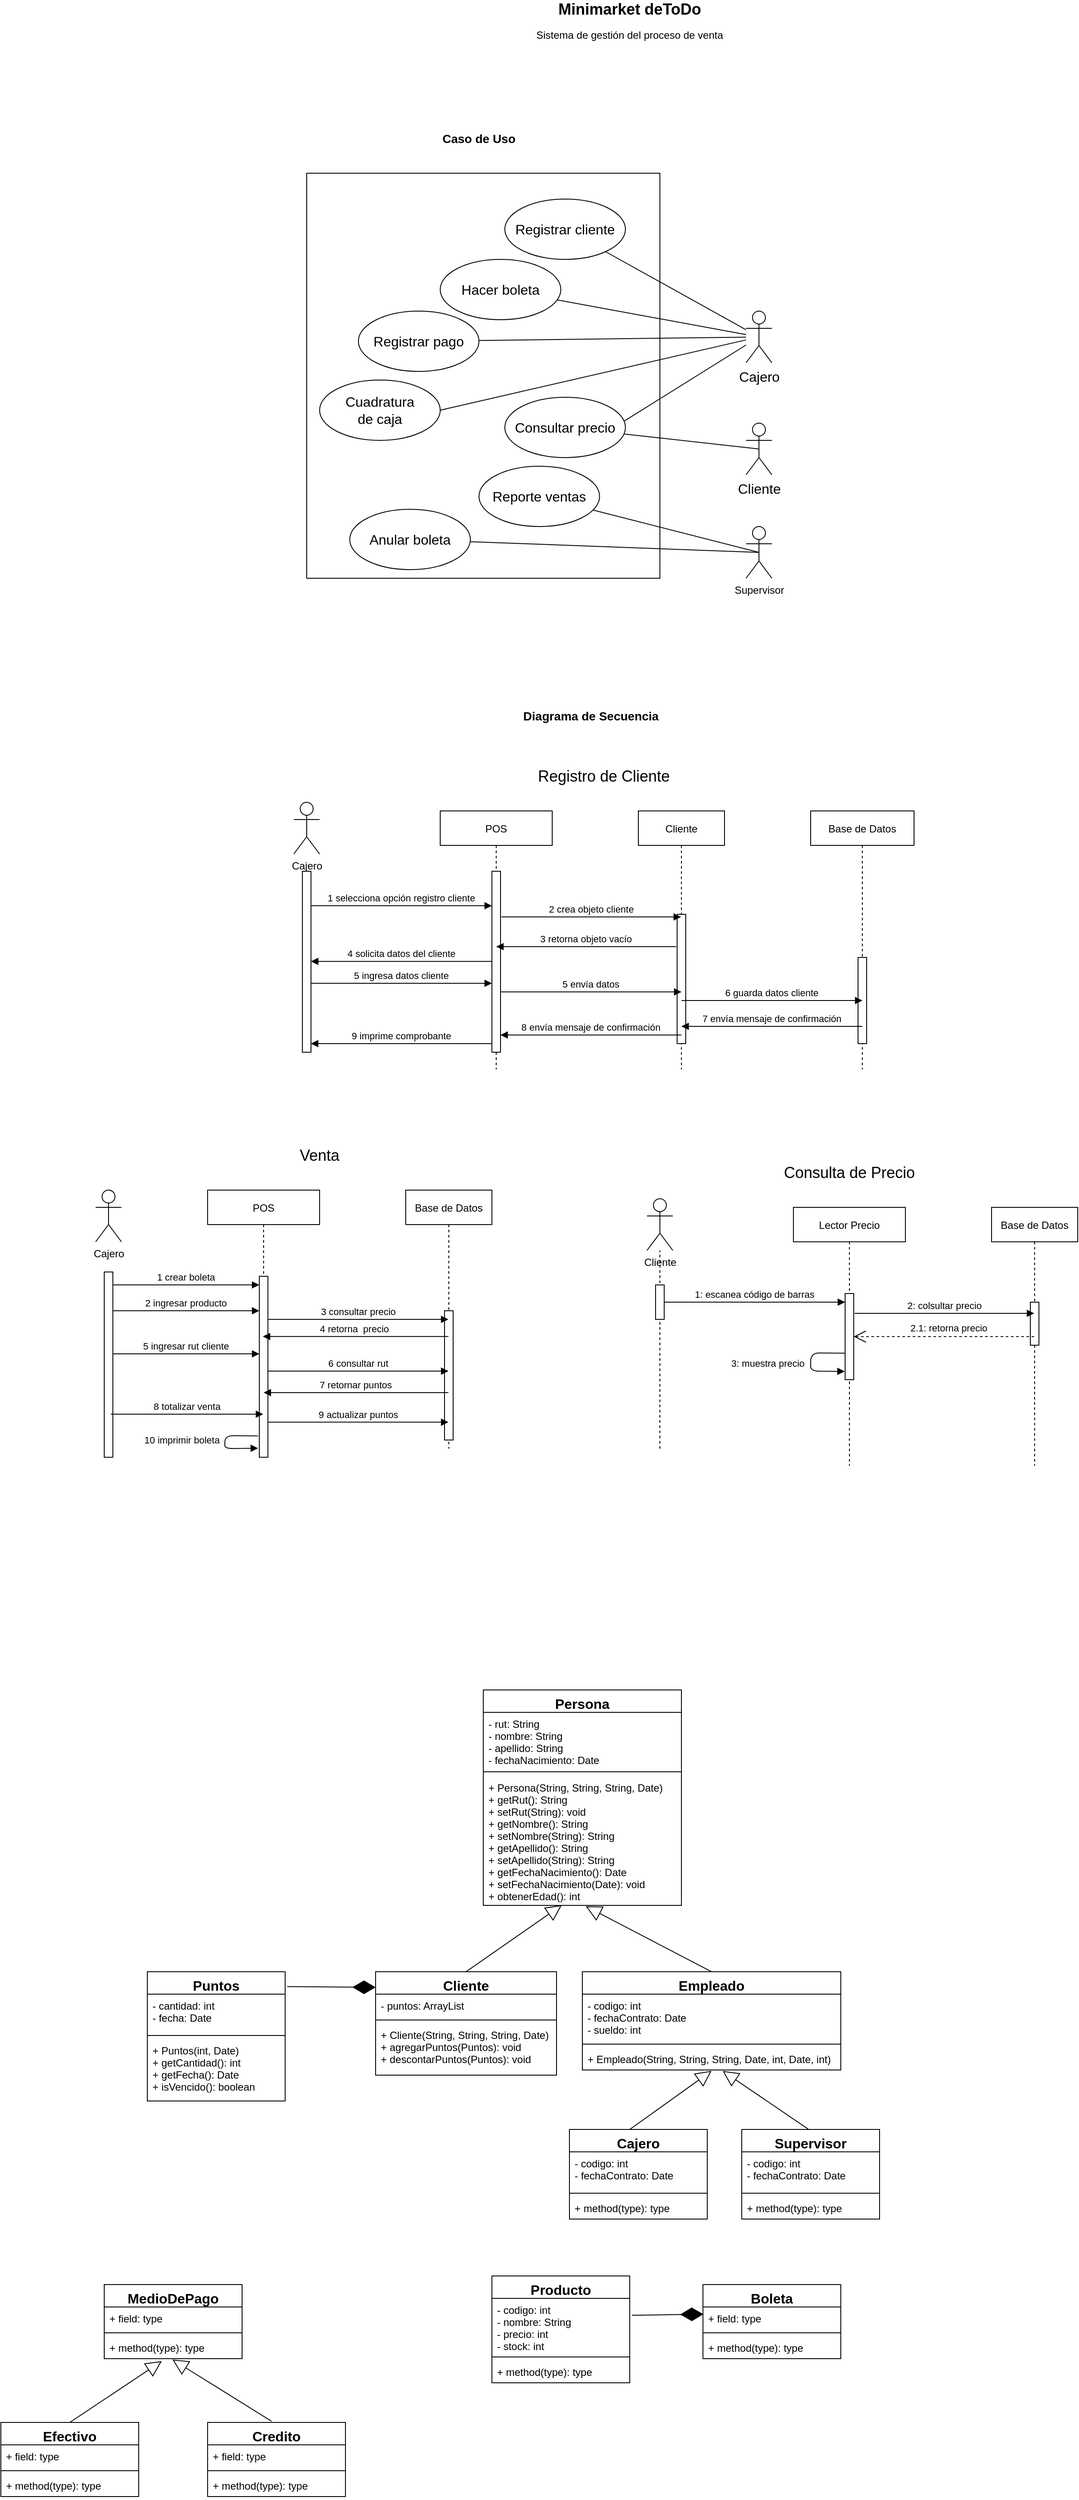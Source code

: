 <mxfile version="13.6.9" type="github">
  <diagram id="kgpKYQtTHZ0yAKxKKP6v" name="Page-1">
    <mxGraphModel dx="2336" dy="1857" grid="1" gridSize="10" guides="1" tooltips="1" connect="1" arrows="1" fold="1" page="1" pageScale="1" pageWidth="850" pageHeight="1100" math="0" shadow="0">
      <root>
        <mxCell id="0" />
        <mxCell id="1" parent="0" />
        <mxCell id="EmIaxIDHiQeKBj_-pucx-16" value="" style="rounded=0;whiteSpace=wrap;html=1;" parent="1" vertex="1">
          <mxGeometry x="-55" y="-480" width="410" height="470" as="geometry" />
        </mxCell>
        <mxCell id="3nuBFxr9cyL0pnOWT2aG-1" value="POS" style="shape=umlLifeline;perimeter=lifelinePerimeter;container=1;collapsible=0;recursiveResize=0;rounded=0;shadow=0;strokeWidth=1;" parent="1" vertex="1">
          <mxGeometry x="100" y="260" width="130" height="300" as="geometry" />
        </mxCell>
        <mxCell id="3nuBFxr9cyL0pnOWT2aG-2" value="" style="points=[];perimeter=orthogonalPerimeter;rounded=0;shadow=0;strokeWidth=1;" parent="3nuBFxr9cyL0pnOWT2aG-1" vertex="1">
          <mxGeometry x="60" y="70" width="10" height="210" as="geometry" />
        </mxCell>
        <mxCell id="3nuBFxr9cyL0pnOWT2aG-5" value="Cliente" style="shape=umlLifeline;perimeter=lifelinePerimeter;container=1;collapsible=0;recursiveResize=0;rounded=0;shadow=0;strokeWidth=1;" parent="1" vertex="1">
          <mxGeometry x="330" y="260" width="100" height="300" as="geometry" />
        </mxCell>
        <mxCell id="3nuBFxr9cyL0pnOWT2aG-6" value="" style="points=[];perimeter=orthogonalPerimeter;rounded=0;shadow=0;strokeWidth=1;" parent="3nuBFxr9cyL0pnOWT2aG-5" vertex="1">
          <mxGeometry x="45" y="120" width="10" height="150" as="geometry" />
        </mxCell>
        <mxCell id="3nuBFxr9cyL0pnOWT2aG-8" value="2 crea objeto cliente" style="verticalAlign=bottom;endArrow=block;shadow=0;strokeWidth=1;" parent="1" target="3nuBFxr9cyL0pnOWT2aG-5" edge="1">
          <mxGeometry relative="1" as="geometry">
            <mxPoint x="171" y="383" as="sourcePoint" />
          </mxGeometry>
        </mxCell>
        <mxCell id="bVhWr8Tj8aRsI57dUlMa-1" value="Cajero" style="shape=umlActor;verticalLabelPosition=bottom;verticalAlign=top;html=1;" parent="1" vertex="1">
          <mxGeometry x="-70" y="250" width="30" height="60" as="geometry" />
        </mxCell>
        <mxCell id="bVhWr8Tj8aRsI57dUlMa-2" value="Base de Datos" style="shape=umlLifeline;perimeter=lifelinePerimeter;container=1;collapsible=0;recursiveResize=0;rounded=0;shadow=0;strokeWidth=1;" parent="1" vertex="1">
          <mxGeometry x="530" y="260" width="120" height="300" as="geometry" />
        </mxCell>
        <mxCell id="bVhWr8Tj8aRsI57dUlMa-3" value="" style="points=[];perimeter=orthogonalPerimeter;rounded=0;shadow=0;strokeWidth=1;" parent="bVhWr8Tj8aRsI57dUlMa-2" vertex="1">
          <mxGeometry x="55" y="170" width="10" height="100" as="geometry" />
        </mxCell>
        <mxCell id="bVhWr8Tj8aRsI57dUlMa-7" value="" style="html=1;points=[];perimeter=orthogonalPerimeter;" parent="1" vertex="1">
          <mxGeometry x="-60" y="330" width="10" height="210" as="geometry" />
        </mxCell>
        <mxCell id="3nuBFxr9cyL0pnOWT2aG-3" value="1 selecciona opción registro cliente" style="verticalAlign=bottom;startArrow=none;endArrow=block;startSize=8;shadow=0;strokeWidth=1;startFill=0;" parent="1" source="bVhWr8Tj8aRsI57dUlMa-7" target="3nuBFxr9cyL0pnOWT2aG-2" edge="1">
          <mxGeometry relative="1" as="geometry">
            <mxPoint x="10" y="340" as="sourcePoint" />
            <Array as="points">
              <mxPoint x="80" y="370" />
            </Array>
          </mxGeometry>
        </mxCell>
        <mxCell id="bVhWr8Tj8aRsI57dUlMa-9" value="Minimarket deToDo" style="text;html=1;strokeColor=none;fillColor=none;align=center;verticalAlign=middle;whiteSpace=wrap;rounded=0;fontStyle=1;fontSize=18;" parent="1" vertex="1">
          <mxGeometry x="225" y="-680" width="190" height="20" as="geometry" />
        </mxCell>
        <mxCell id="bVhWr8Tj8aRsI57dUlMa-10" value="Sistema de gestión del proceso de venta" style="text;html=1;strokeColor=none;fillColor=none;align=center;verticalAlign=middle;whiteSpace=wrap;rounded=0;" parent="1" vertex="1">
          <mxGeometry x="200" y="-650" width="240" height="20" as="geometry" />
        </mxCell>
        <mxCell id="bVhWr8Tj8aRsI57dUlMa-11" value="Cajero" style="shape=umlActor;verticalLabelPosition=bottom;verticalAlign=top;html=1;fontSize=16;" parent="1" vertex="1">
          <mxGeometry x="455" y="-320" width="30" height="60" as="geometry" />
        </mxCell>
        <mxCell id="bVhWr8Tj8aRsI57dUlMa-12" value="Cliente" style="shape=umlActor;verticalLabelPosition=bottom;verticalAlign=top;html=1;fontSize=16;" parent="1" vertex="1">
          <mxGeometry x="455" y="-190" width="30" height="60" as="geometry" />
        </mxCell>
        <mxCell id="bVhWr8Tj8aRsI57dUlMa-13" value="Hacer boleta" style="ellipse;whiteSpace=wrap;html=1;fontSize=16;" parent="1" vertex="1">
          <mxGeometry x="100" y="-380" width="140" height="70" as="geometry" />
        </mxCell>
        <mxCell id="bVhWr8Tj8aRsI57dUlMa-17" value="Consultar precio" style="ellipse;whiteSpace=wrap;html=1;fontSize=16;" parent="1" vertex="1">
          <mxGeometry x="175" y="-220" width="140" height="70" as="geometry" />
        </mxCell>
        <mxCell id="bVhWr8Tj8aRsI57dUlMa-18" value="" style="endArrow=none;html=1;fontSize=16;" parent="1" source="bVhWr8Tj8aRsI57dUlMa-13" target="bVhWr8Tj8aRsI57dUlMa-11" edge="1">
          <mxGeometry width="50" height="50" relative="1" as="geometry">
            <mxPoint x="260" y="-275" as="sourcePoint" />
            <mxPoint x="310" y="-325" as="targetPoint" />
          </mxGeometry>
        </mxCell>
        <mxCell id="bVhWr8Tj8aRsI57dUlMa-19" value="Anular boleta" style="ellipse;whiteSpace=wrap;html=1;fontSize=16;" parent="1" vertex="1">
          <mxGeometry x="-5" y="-90" width="140" height="70" as="geometry" />
        </mxCell>
        <mxCell id="bVhWr8Tj8aRsI57dUlMa-20" value="" style="endArrow=none;html=1;fontSize=16;exitX=0.989;exitY=0.396;exitDx=0;exitDy=0;exitPerimeter=0;" parent="1" source="bVhWr8Tj8aRsI57dUlMa-17" target="bVhWr8Tj8aRsI57dUlMa-11" edge="1">
          <mxGeometry width="50" height="50" relative="1" as="geometry">
            <mxPoint x="165" y="-160" as="sourcePoint" />
            <mxPoint x="215" y="-210" as="targetPoint" />
          </mxGeometry>
        </mxCell>
        <mxCell id="bVhWr8Tj8aRsI57dUlMa-21" value="" style="endArrow=none;html=1;fontSize=16;entryX=0.5;entryY=0.5;entryDx=0;entryDy=0;entryPerimeter=0;" parent="1" source="bVhWr8Tj8aRsI57dUlMa-19" target="EmIaxIDHiQeKBj_-pucx-1" edge="1">
          <mxGeometry width="50" height="50" relative="1" as="geometry">
            <mxPoint x="165" y="-160" as="sourcePoint" />
            <mxPoint x="215" y="-210" as="targetPoint" />
          </mxGeometry>
        </mxCell>
        <mxCell id="bVhWr8Tj8aRsI57dUlMa-23" value="Cuadratura&lt;br&gt;de caja" style="ellipse;whiteSpace=wrap;html=1;fontSize=16;" parent="1" vertex="1">
          <mxGeometry x="-40" y="-240" width="140" height="70" as="geometry" />
        </mxCell>
        <mxCell id="bVhWr8Tj8aRsI57dUlMa-24" value="" style="endArrow=none;html=1;fontSize=16;exitX=1;exitY=0.5;exitDx=0;exitDy=0;" parent="1" source="bVhWr8Tj8aRsI57dUlMa-23" target="bVhWr8Tj8aRsI57dUlMa-11" edge="1">
          <mxGeometry width="50" height="50" relative="1" as="geometry">
            <mxPoint x="315" y="-130" as="sourcePoint" />
            <mxPoint x="365" y="-180" as="targetPoint" />
          </mxGeometry>
        </mxCell>
        <mxCell id="bVhWr8Tj8aRsI57dUlMa-34" value="" style="endArrow=block;endSize=16;endFill=0;html=1;fontSize=16;exitX=0.5;exitY=0;exitDx=0;exitDy=0;entryX=0.396;entryY=0.998;entryDx=0;entryDy=0;entryPerimeter=0;" parent="1" source="bVhWr8Tj8aRsI57dUlMa-29" target="EmIaxIDHiQeKBj_-pucx-44" edge="1">
          <mxGeometry width="160" relative="1" as="geometry">
            <mxPoint x="110" y="1600" as="sourcePoint" />
            <mxPoint x="130" y="1500" as="targetPoint" />
          </mxGeometry>
        </mxCell>
        <mxCell id="bVhWr8Tj8aRsI57dUlMa-39" value="" style="endArrow=block;endSize=16;endFill=0;html=1;fontSize=16;exitX=0.5;exitY=0;exitDx=0;exitDy=0;" parent="1" source="EmIaxIDHiQeKBj_-pucx-51" edge="1">
          <mxGeometry width="160" relative="1" as="geometry">
            <mxPoint x="490" y="1560" as="sourcePoint" />
            <mxPoint x="269" y="1531" as="targetPoint" />
          </mxGeometry>
        </mxCell>
        <mxCell id="bVhWr8Tj8aRsI57dUlMa-61" value="3 retorna objeto vacío" style="verticalAlign=bottom;endArrow=block;shadow=0;strokeWidth=1;exitX=-0.117;exitY=0.25;exitDx=0;exitDy=0;exitPerimeter=0;" parent="1" source="3nuBFxr9cyL0pnOWT2aG-6" target="3nuBFxr9cyL0pnOWT2aG-1" edge="1">
          <mxGeometry relative="1" as="geometry">
            <mxPoint x="370" y="438" as="sourcePoint" />
            <mxPoint x="171" y="407" as="targetPoint" />
          </mxGeometry>
        </mxCell>
        <mxCell id="bVhWr8Tj8aRsI57dUlMa-64" value="5 envía datos" style="verticalAlign=bottom;endArrow=block;shadow=0;strokeWidth=1;exitX=0;exitY=0.438;exitDx=0;exitDy=0;exitPerimeter=0;" parent="1" edge="1">
          <mxGeometry relative="1" as="geometry">
            <mxPoint x="169.929" y="470" as="sourcePoint" />
            <mxPoint x="380" y="470" as="targetPoint" />
            <Array as="points">
              <mxPoint x="284.93" y="470" />
            </Array>
          </mxGeometry>
        </mxCell>
        <mxCell id="bVhWr8Tj8aRsI57dUlMa-66" value="Registrar cliente" style="ellipse;whiteSpace=wrap;html=1;fontSize=16;" parent="1" vertex="1">
          <mxGeometry x="175" y="-450" width="140" height="70" as="geometry" />
        </mxCell>
        <mxCell id="bVhWr8Tj8aRsI57dUlMa-67" value="Registrar pago" style="ellipse;whiteSpace=wrap;html=1;fontSize=16;" parent="1" vertex="1">
          <mxGeometry x="5" y="-320" width="140" height="70" as="geometry" />
        </mxCell>
        <mxCell id="bVhWr8Tj8aRsI57dUlMa-69" value="" style="endArrow=none;html=1;fontSize=16;" parent="1" source="bVhWr8Tj8aRsI57dUlMa-67" target="bVhWr8Tj8aRsI57dUlMa-11" edge="1">
          <mxGeometry width="50" height="50" relative="1" as="geometry">
            <mxPoint x="245.0" y="-45" as="sourcePoint" />
            <mxPoint x="405" y="-280" as="targetPoint" />
          </mxGeometry>
        </mxCell>
        <mxCell id="bVhWr8Tj8aRsI57dUlMa-70" value="" style="endArrow=none;html=1;fontSize=16;" parent="1" source="bVhWr8Tj8aRsI57dUlMa-66" target="bVhWr8Tj8aRsI57dUlMa-11" edge="1">
          <mxGeometry width="50" height="50" relative="1" as="geometry">
            <mxPoint x="255.0" y="-35" as="sourcePoint" />
            <mxPoint x="425" y="-260.135" as="targetPoint" />
          </mxGeometry>
        </mxCell>
        <mxCell id="EmIaxIDHiQeKBj_-pucx-1" value="Supervisor" style="shape=umlActor;verticalLabelPosition=bottom;verticalAlign=top;html=1;outlineConnect=0;" parent="1" vertex="1">
          <mxGeometry x="455" y="-70" width="30" height="60" as="geometry" />
        </mxCell>
        <mxCell id="EmIaxIDHiQeKBj_-pucx-17" value="Caso de Uso" style="text;html=1;strokeColor=none;fillColor=none;align=center;verticalAlign=middle;whiteSpace=wrap;rounded=0;fontStyle=1;fontSize=14;" parent="1" vertex="1">
          <mxGeometry x="85" y="-530" width="120" height="20" as="geometry" />
        </mxCell>
        <mxCell id="EmIaxIDHiQeKBj_-pucx-18" value="Diagrama de Secuencia" style="text;html=1;strokeColor=none;fillColor=none;align=center;verticalAlign=middle;whiteSpace=wrap;rounded=0;fontStyle=1;fontSize=14;" parent="1" vertex="1">
          <mxGeometry x="180" y="140" width="190" height="20" as="geometry" />
        </mxCell>
        <mxCell id="EmIaxIDHiQeKBj_-pucx-19" value="Registro de Cliente" style="text;html=1;strokeColor=none;fillColor=none;align=center;verticalAlign=middle;whiteSpace=wrap;rounded=0;fontSize=18;" parent="1" vertex="1">
          <mxGeometry x="200" y="210" width="180" height="20" as="geometry" />
        </mxCell>
        <mxCell id="EmIaxIDHiQeKBj_-pucx-20" value="POS" style="shape=umlLifeline;perimeter=lifelinePerimeter;container=1;collapsible=0;recursiveResize=0;rounded=0;shadow=0;strokeWidth=1;" parent="1" vertex="1">
          <mxGeometry x="-170" y="700" width="130" height="310" as="geometry" />
        </mxCell>
        <mxCell id="EmIaxIDHiQeKBj_-pucx-21" value="" style="points=[];perimeter=orthogonalPerimeter;rounded=0;shadow=0;strokeWidth=1;" parent="EmIaxIDHiQeKBj_-pucx-20" vertex="1">
          <mxGeometry x="60" y="100" width="10" height="210" as="geometry" />
        </mxCell>
        <mxCell id="q-e4MtaGGfcyDWik1XJO-31" value="10 imprimir boleta" style="verticalAlign=bottom;endArrow=block;shadow=0;strokeWidth=1;exitX=-0.152;exitY=0.882;exitDx=0;exitDy=0;exitPerimeter=0;entryX=-0.152;entryY=0.95;entryDx=0;entryDy=0;entryPerimeter=0;" edge="1" parent="EmIaxIDHiQeKBj_-pucx-20" source="EmIaxIDHiQeKBj_-pucx-21" target="EmIaxIDHiQeKBj_-pucx-21">
          <mxGeometry x="0.163" y="50" relative="1" as="geometry">
            <mxPoint x="-34.45" y="350.0" as="sourcePoint" />
            <mxPoint x="174.45" y="350.0" as="targetPoint" />
            <Array as="points">
              <mxPoint x="20" y="285" />
              <mxPoint x="20" y="300" />
            </Array>
            <mxPoint x="-49" y="49" as="offset" />
          </mxGeometry>
        </mxCell>
        <mxCell id="EmIaxIDHiQeKBj_-pucx-22" value="Base de Datos" style="shape=umlLifeline;perimeter=lifelinePerimeter;container=1;collapsible=0;recursiveResize=0;rounded=0;shadow=0;strokeWidth=1;" parent="1" vertex="1">
          <mxGeometry x="60" y="700" width="100" height="300" as="geometry" />
        </mxCell>
        <mxCell id="EmIaxIDHiQeKBj_-pucx-23" value="" style="points=[];perimeter=orthogonalPerimeter;rounded=0;shadow=0;strokeWidth=1;" parent="EmIaxIDHiQeKBj_-pucx-22" vertex="1">
          <mxGeometry x="45" y="140" width="10" height="150" as="geometry" />
        </mxCell>
        <mxCell id="EmIaxIDHiQeKBj_-pucx-25" value="Cajero" style="shape=umlActor;verticalLabelPosition=bottom;verticalAlign=top;html=1;" parent="1" vertex="1">
          <mxGeometry x="-300" y="700" width="30" height="60" as="geometry" />
        </mxCell>
        <mxCell id="EmIaxIDHiQeKBj_-pucx-28" value="" style="html=1;points=[];perimeter=orthogonalPerimeter;" parent="1" vertex="1">
          <mxGeometry x="-290" y="795" width="10" height="215" as="geometry" />
        </mxCell>
        <mxCell id="EmIaxIDHiQeKBj_-pucx-29" value="1 crear boleta" style="verticalAlign=bottom;startArrow=none;endArrow=block;startSize=8;shadow=0;strokeWidth=1;startFill=0;" parent="1" source="EmIaxIDHiQeKBj_-pucx-28" target="EmIaxIDHiQeKBj_-pucx-21" edge="1">
          <mxGeometry relative="1" as="geometry">
            <mxPoint x="-260" y="780" as="sourcePoint" />
            <Array as="points">
              <mxPoint x="-190" y="810" />
            </Array>
          </mxGeometry>
        </mxCell>
        <mxCell id="EmIaxIDHiQeKBj_-pucx-30" value="3 consultar precio" style="verticalAlign=bottom;endArrow=block;shadow=0;strokeWidth=1;" parent="1" target="EmIaxIDHiQeKBj_-pucx-22" edge="1">
          <mxGeometry relative="1" as="geometry">
            <mxPoint x="-100" y="850" as="sourcePoint" />
            <mxPoint x="100" y="878" as="targetPoint" />
          </mxGeometry>
        </mxCell>
        <mxCell id="EmIaxIDHiQeKBj_-pucx-31" value="4 retorna  precio " style="verticalAlign=bottom;endArrow=block;shadow=0;strokeWidth=1;entryX=0.493;entryY=0.548;entryDx=0;entryDy=0;entryPerimeter=0;" parent="1" edge="1" target="EmIaxIDHiQeKBj_-pucx-20" source="EmIaxIDHiQeKBj_-pucx-22">
          <mxGeometry relative="1" as="geometry">
            <mxPoint x="100" y="880" as="sourcePoint" />
            <mxPoint x="-100.071" y="880" as="targetPoint" />
          </mxGeometry>
        </mxCell>
        <mxCell id="EmIaxIDHiQeKBj_-pucx-32" value="6 consultar rut" style="verticalAlign=bottom;endArrow=block;shadow=0;strokeWidth=1;exitX=1;exitY=0.524;exitDx=0;exitDy=0;exitPerimeter=0;" parent="1" source="EmIaxIDHiQeKBj_-pucx-21" edge="1" target="EmIaxIDHiQeKBj_-pucx-22">
          <mxGeometry relative="1" as="geometry">
            <mxPoint x="-80" y="910" as="sourcePoint" />
            <mxPoint x="70" y="910" as="targetPoint" />
          </mxGeometry>
        </mxCell>
        <mxCell id="EmIaxIDHiQeKBj_-pucx-34" value="5 ingresa datos cliente" style="verticalAlign=bottom;endArrow=block;shadow=0;strokeWidth=1;exitX=0;exitY=0.438;exitDx=0;exitDy=0;exitPerimeter=0;" parent="1" edge="1">
          <mxGeometry relative="1" as="geometry">
            <mxPoint x="-50.071" y="460" as="sourcePoint" />
            <mxPoint x="160" y="460" as="targetPoint" />
          </mxGeometry>
        </mxCell>
        <mxCell id="EmIaxIDHiQeKBj_-pucx-35" value="6 guarda datos cliente" style="verticalAlign=bottom;endArrow=block;shadow=0;strokeWidth=1;exitX=0;exitY=0.438;exitDx=0;exitDy=0;exitPerimeter=0;" parent="1" edge="1">
          <mxGeometry relative="1" as="geometry">
            <mxPoint x="379.999" y="480" as="sourcePoint" />
            <mxPoint x="590.07" y="480" as="targetPoint" />
          </mxGeometry>
        </mxCell>
        <mxCell id="EmIaxIDHiQeKBj_-pucx-36" value="7 envía mensaje de confirmación" style="verticalAlign=bottom;endArrow=block;shadow=0;strokeWidth=1;exitX=0;exitY=0.438;exitDx=0;exitDy=0;exitPerimeter=0;" parent="1" edge="1">
          <mxGeometry relative="1" as="geometry">
            <mxPoint x="590.07" y="510" as="sourcePoint" />
            <mxPoint x="379.999" y="510" as="targetPoint" />
          </mxGeometry>
        </mxCell>
        <mxCell id="EmIaxIDHiQeKBj_-pucx-37" value="8 envía mensaje de confirmación" style="verticalAlign=bottom;endArrow=block;shadow=0;strokeWidth=1;exitX=0;exitY=0.438;exitDx=0;exitDy=0;exitPerimeter=0;" parent="1" edge="1">
          <mxGeometry relative="1" as="geometry">
            <mxPoint x="380.0" y="520" as="sourcePoint" />
            <mxPoint x="169.929" y="520" as="targetPoint" />
          </mxGeometry>
        </mxCell>
        <mxCell id="EmIaxIDHiQeKBj_-pucx-38" value="9 imprime comprobante" style="verticalAlign=bottom;endArrow=block;shadow=0;strokeWidth=1;exitX=0;exitY=0.438;exitDx=0;exitDy=0;exitPerimeter=0;" parent="1" edge="1">
          <mxGeometry relative="1" as="geometry">
            <mxPoint x="160.0" y="530" as="sourcePoint" />
            <mxPoint x="-50.071" y="530" as="targetPoint" />
          </mxGeometry>
        </mxCell>
        <mxCell id="EmIaxIDHiQeKBj_-pucx-39" value="Diagrama de Clases" style="text;html=1;strokeColor=none;fillColor=none;align=center;verticalAlign=middle;whiteSpace=wrap;rounded=0;fontSize=18;" parent="1" vertex="1">
          <mxGeometry x="180" y="1280" width="170" height="20" as="geometry" />
        </mxCell>
        <mxCell id="EmIaxIDHiQeKBj_-pucx-45" value="" style="endArrow=diamondThin;endFill=1;endSize=24;html=1;fontSize=18;exitX=1.015;exitY=0.115;exitDx=0;exitDy=0;exitPerimeter=0;entryX=0;entryY=0.151;entryDx=0;entryDy=0;entryPerimeter=0;" parent="1" source="bVhWr8Tj8aRsI57dUlMa-52" target="bVhWr8Tj8aRsI57dUlMa-29" edge="1">
          <mxGeometry width="160" relative="1" as="geometry">
            <mxPoint x="-80" y="1652" as="sourcePoint" />
            <mxPoint x="29" y="1620" as="targetPoint" />
          </mxGeometry>
        </mxCell>
        <mxCell id="bVhWr8Tj8aRsI57dUlMa-52" value="Puntos" style="swimlane;fontStyle=1;align=center;verticalAlign=top;childLayout=stackLayout;horizontal=1;startSize=26;horizontalStack=0;resizeParent=1;resizeParentMax=0;resizeLast=0;collapsible=1;marginBottom=0;fontSize=16;" parent="1" vertex="1">
          <mxGeometry x="-240" y="1607" width="160" height="150" as="geometry" />
        </mxCell>
        <mxCell id="bVhWr8Tj8aRsI57dUlMa-53" value="- cantidad: int&#xa;- fecha: Date" style="text;strokeColor=none;fillColor=none;align=left;verticalAlign=top;spacingLeft=4;spacingRight=4;overflow=hidden;rotatable=0;points=[[0,0.5],[1,0.5]];portConstraint=eastwest;" parent="bVhWr8Tj8aRsI57dUlMa-52" vertex="1">
          <mxGeometry y="26" width="160" height="44" as="geometry" />
        </mxCell>
        <mxCell id="bVhWr8Tj8aRsI57dUlMa-54" value="" style="line;strokeWidth=1;fillColor=none;align=left;verticalAlign=middle;spacingTop=-1;spacingLeft=3;spacingRight=3;rotatable=0;labelPosition=right;points=[];portConstraint=eastwest;" parent="bVhWr8Tj8aRsI57dUlMa-52" vertex="1">
          <mxGeometry y="70" width="160" height="8" as="geometry" />
        </mxCell>
        <mxCell id="bVhWr8Tj8aRsI57dUlMa-55" value="+ Puntos(int, Date)&#xa;+ getCantidad(): int&#xa;+ getFecha(): Date&#xa;+ isVencido(): boolean" style="text;strokeColor=none;fillColor=none;align=left;verticalAlign=top;spacingLeft=4;spacingRight=4;overflow=hidden;rotatable=0;points=[[0,0.5],[1,0.5]];portConstraint=eastwest;" parent="bVhWr8Tj8aRsI57dUlMa-52" vertex="1">
          <mxGeometry y="78" width="160" height="72" as="geometry" />
        </mxCell>
        <mxCell id="bVhWr8Tj8aRsI57dUlMa-29" value="Cliente" style="swimlane;fontStyle=1;align=center;verticalAlign=top;childLayout=stackLayout;horizontal=1;startSize=26;horizontalStack=0;resizeParent=1;resizeParentMax=0;resizeLast=0;collapsible=1;marginBottom=0;fontSize=16;" parent="1" vertex="1">
          <mxGeometry x="25" y="1607" width="210" height="120" as="geometry" />
        </mxCell>
        <mxCell id="bVhWr8Tj8aRsI57dUlMa-30" value="- puntos: ArrayList" style="text;strokeColor=none;fillColor=none;align=left;verticalAlign=top;spacingLeft=4;spacingRight=4;overflow=hidden;rotatable=0;points=[[0,0.5],[1,0.5]];portConstraint=eastwest;" parent="bVhWr8Tj8aRsI57dUlMa-29" vertex="1">
          <mxGeometry y="26" width="210" height="26" as="geometry" />
        </mxCell>
        <mxCell id="bVhWr8Tj8aRsI57dUlMa-31" value="" style="line;strokeWidth=1;fillColor=none;align=left;verticalAlign=middle;spacingTop=-1;spacingLeft=3;spacingRight=3;rotatable=0;labelPosition=right;points=[];portConstraint=eastwest;" parent="bVhWr8Tj8aRsI57dUlMa-29" vertex="1">
          <mxGeometry y="52" width="210" height="8" as="geometry" />
        </mxCell>
        <mxCell id="bVhWr8Tj8aRsI57dUlMa-32" value="+ Cliente(String, String, String, Date)&#xa;+ agregarPuntos(Puntos): void&#xa;+ descontarPuntos(Puntos): void" style="text;strokeColor=none;fillColor=none;align=left;verticalAlign=top;spacingLeft=4;spacingRight=4;overflow=hidden;rotatable=0;points=[[0,0.5],[1,0.5]];portConstraint=eastwest;" parent="bVhWr8Tj8aRsI57dUlMa-29" vertex="1">
          <mxGeometry y="60" width="210" height="60" as="geometry" />
        </mxCell>
        <mxCell id="EmIaxIDHiQeKBj_-pucx-51" value="Empleado" style="swimlane;fontStyle=1;align=center;verticalAlign=top;childLayout=stackLayout;horizontal=1;startSize=26;horizontalStack=0;resizeParent=1;resizeParentMax=0;resizeLast=0;collapsible=1;marginBottom=0;fontSize=16;" parent="1" vertex="1">
          <mxGeometry x="265" y="1607" width="300" height="114" as="geometry" />
        </mxCell>
        <mxCell id="EmIaxIDHiQeKBj_-pucx-52" value="- codigo: int&#xa;- fechaContrato: Date&#xa;- sueldo: int&#xa;&#xa;" style="text;strokeColor=none;fillColor=none;align=left;verticalAlign=top;spacingLeft=4;spacingRight=4;overflow=hidden;rotatable=0;points=[[0,0.5],[1,0.5]];portConstraint=eastwest;" parent="EmIaxIDHiQeKBj_-pucx-51" vertex="1">
          <mxGeometry y="26" width="300" height="54" as="geometry" />
        </mxCell>
        <mxCell id="EmIaxIDHiQeKBj_-pucx-53" value="" style="line;strokeWidth=1;fillColor=none;align=left;verticalAlign=middle;spacingTop=-1;spacingLeft=3;spacingRight=3;rotatable=0;labelPosition=right;points=[];portConstraint=eastwest;" parent="EmIaxIDHiQeKBj_-pucx-51" vertex="1">
          <mxGeometry y="80" width="300" height="8" as="geometry" />
        </mxCell>
        <mxCell id="EmIaxIDHiQeKBj_-pucx-54" value="+ Empleado(String, String, String, Date, int, Date, int)" style="text;strokeColor=none;fillColor=none;align=left;verticalAlign=top;spacingLeft=4;spacingRight=4;overflow=hidden;rotatable=0;points=[[0,0.5],[1,0.5]];portConstraint=eastwest;" parent="EmIaxIDHiQeKBj_-pucx-51" vertex="1">
          <mxGeometry y="88" width="300" height="26" as="geometry" />
        </mxCell>
        <mxCell id="EmIaxIDHiQeKBj_-pucx-55" value="" style="endArrow=block;endSize=16;endFill=0;html=1;fontSize=18;exitX=0.438;exitY=0;exitDx=0;exitDy=0;exitPerimeter=0;" parent="1" source="bVhWr8Tj8aRsI57dUlMa-35" edge="1">
          <mxGeometry width="160" relative="1" as="geometry">
            <mxPoint x="160" y="1757" as="sourcePoint" />
            <mxPoint x="415" y="1722" as="targetPoint" />
          </mxGeometry>
        </mxCell>
        <mxCell id="EmIaxIDHiQeKBj_-pucx-56" value="" style="endArrow=block;endSize=16;endFill=0;html=1;fontSize=18;entryX=0.543;entryY=1.043;entryDx=0;entryDy=0;entryPerimeter=0;exitX=0.482;exitY=-0.004;exitDx=0;exitDy=0;exitPerimeter=0;" parent="1" source="EmIaxIDHiQeKBj_-pucx-47" target="EmIaxIDHiQeKBj_-pucx-54" edge="1">
          <mxGeometry width="160" relative="1" as="geometry">
            <mxPoint x="350.08" y="1810" as="sourcePoint" />
            <mxPoint x="393.5" y="1732.118" as="targetPoint" />
          </mxGeometry>
        </mxCell>
        <mxCell id="bVhWr8Tj8aRsI57dUlMa-35" value="Cajero" style="swimlane;fontStyle=1;align=center;verticalAlign=top;childLayout=stackLayout;horizontal=1;startSize=26;horizontalStack=0;resizeParent=1;resizeParentMax=0;resizeLast=0;collapsible=1;marginBottom=0;fontSize=16;" parent="1" vertex="1">
          <mxGeometry x="250" y="1790" width="160" height="104" as="geometry" />
        </mxCell>
        <mxCell id="bVhWr8Tj8aRsI57dUlMa-36" value="- codigo: int&#xa;- fechaContrato: Date&#xa;" style="text;strokeColor=none;fillColor=none;align=left;verticalAlign=top;spacingLeft=4;spacingRight=4;overflow=hidden;rotatable=0;points=[[0,0.5],[1,0.5]];portConstraint=eastwest;" parent="bVhWr8Tj8aRsI57dUlMa-35" vertex="1">
          <mxGeometry y="26" width="160" height="44" as="geometry" />
        </mxCell>
        <mxCell id="bVhWr8Tj8aRsI57dUlMa-37" value="" style="line;strokeWidth=1;fillColor=none;align=left;verticalAlign=middle;spacingTop=-1;spacingLeft=3;spacingRight=3;rotatable=0;labelPosition=right;points=[];portConstraint=eastwest;" parent="bVhWr8Tj8aRsI57dUlMa-35" vertex="1">
          <mxGeometry y="70" width="160" height="8" as="geometry" />
        </mxCell>
        <mxCell id="bVhWr8Tj8aRsI57dUlMa-38" value="+ method(type): type" style="text;strokeColor=none;fillColor=none;align=left;verticalAlign=top;spacingLeft=4;spacingRight=4;overflow=hidden;rotatable=0;points=[[0,0.5],[1,0.5]];portConstraint=eastwest;" parent="bVhWr8Tj8aRsI57dUlMa-35" vertex="1">
          <mxGeometry y="78" width="160" height="26" as="geometry" />
        </mxCell>
        <mxCell id="EmIaxIDHiQeKBj_-pucx-47" value="Supervisor" style="swimlane;fontStyle=1;align=center;verticalAlign=top;childLayout=stackLayout;horizontal=1;startSize=26;horizontalStack=0;resizeParent=1;resizeParentMax=0;resizeLast=0;collapsible=1;marginBottom=0;fontSize=16;" parent="1" vertex="1">
          <mxGeometry x="450" y="1790" width="160" height="104" as="geometry" />
        </mxCell>
        <mxCell id="EmIaxIDHiQeKBj_-pucx-48" value="- codigo: int&#xa;- fechaContrato: Date&#xa;" style="text;strokeColor=none;fillColor=none;align=left;verticalAlign=top;spacingLeft=4;spacingRight=4;overflow=hidden;rotatable=0;points=[[0,0.5],[1,0.5]];portConstraint=eastwest;" parent="EmIaxIDHiQeKBj_-pucx-47" vertex="1">
          <mxGeometry y="26" width="160" height="44" as="geometry" />
        </mxCell>
        <mxCell id="EmIaxIDHiQeKBj_-pucx-49" value="" style="line;strokeWidth=1;fillColor=none;align=left;verticalAlign=middle;spacingTop=-1;spacingLeft=3;spacingRight=3;rotatable=0;labelPosition=right;points=[];portConstraint=eastwest;" parent="EmIaxIDHiQeKBj_-pucx-47" vertex="1">
          <mxGeometry y="70" width="160" height="8" as="geometry" />
        </mxCell>
        <mxCell id="EmIaxIDHiQeKBj_-pucx-50" value="+ method(type): type" style="text;strokeColor=none;fillColor=none;align=left;verticalAlign=top;spacingLeft=4;spacingRight=4;overflow=hidden;rotatable=0;points=[[0,0.5],[1,0.5]];portConstraint=eastwest;" parent="EmIaxIDHiQeKBj_-pucx-47" vertex="1">
          <mxGeometry y="78" width="160" height="26" as="geometry" />
        </mxCell>
        <mxCell id="bVhWr8Tj8aRsI57dUlMa-25" value="Persona" style="swimlane;fontStyle=1;align=center;verticalAlign=top;childLayout=stackLayout;horizontal=1;startSize=26;horizontalStack=0;resizeParent=1;resizeParentMax=0;resizeLast=0;collapsible=1;marginBottom=0;fontSize=16;" parent="1" vertex="1">
          <mxGeometry x="150" y="1280" width="230" height="250" as="geometry" />
        </mxCell>
        <mxCell id="bVhWr8Tj8aRsI57dUlMa-26" value="- rut: String&#xa;- nombre: String&#xa;- apellido: String&#xa;- fechaNacimiento: Date&#xa;-" style="text;strokeColor=none;fillColor=none;align=left;verticalAlign=top;spacingLeft=4;spacingRight=4;overflow=hidden;rotatable=0;points=[[0,0.5],[1,0.5]];portConstraint=eastwest;" parent="bVhWr8Tj8aRsI57dUlMa-25" vertex="1">
          <mxGeometry y="26" width="230" height="64" as="geometry" />
        </mxCell>
        <mxCell id="bVhWr8Tj8aRsI57dUlMa-27" value="" style="line;strokeWidth=1;fillColor=none;align=left;verticalAlign=middle;spacingTop=-1;spacingLeft=3;spacingRight=3;rotatable=0;labelPosition=right;points=[];portConstraint=eastwest;" parent="bVhWr8Tj8aRsI57dUlMa-25" vertex="1">
          <mxGeometry y="90" width="230" height="10" as="geometry" />
        </mxCell>
        <mxCell id="EmIaxIDHiQeKBj_-pucx-44" value="+ Persona(String, String, String, Date)&#xa;+ getRut(): String&#xa;+ setRut(String): void&#xa;+ getNombre(): String&#xa;+ setNombre(String): String&#xa;+ getApellido(): String&#xa;+ setApellido(String): String&#xa;+ getFechaNacimiento(): Date&#xa;+ setFechaNacimiento(Date): void&#xa;+ obtenerEdad(): int&#xa;" style="text;strokeColor=none;fillColor=none;align=left;verticalAlign=top;spacingLeft=4;spacingRight=4;overflow=hidden;rotatable=0;points=[[0,0.5],[1,0.5]];portConstraint=eastwest;" parent="bVhWr8Tj8aRsI57dUlMa-25" vertex="1">
          <mxGeometry y="100" width="230" height="150" as="geometry" />
        </mxCell>
        <mxCell id="EmIaxIDHiQeKBj_-pucx-57" value="Reporte ventas" style="ellipse;whiteSpace=wrap;html=1;fontSize=16;" parent="1" vertex="1">
          <mxGeometry x="145" y="-140" width="140" height="70" as="geometry" />
        </mxCell>
        <mxCell id="EmIaxIDHiQeKBj_-pucx-58" value="" style="endArrow=none;html=1;fontSize=16;entryX=0.5;entryY=0.5;entryDx=0;entryDy=0;entryPerimeter=0;" parent="1" source="EmIaxIDHiQeKBj_-pucx-57" target="EmIaxIDHiQeKBj_-pucx-1" edge="1">
          <mxGeometry width="50" height="50" relative="1" as="geometry">
            <mxPoint x="273.942" y="-63.88" as="sourcePoint" />
            <mxPoint x="480" y="-130" as="targetPoint" />
          </mxGeometry>
        </mxCell>
        <mxCell id="EmIaxIDHiQeKBj_-pucx-67" value="" style="endArrow=block;endSize=16;endFill=0;html=1;fontSize=18;exitX=0.5;exitY=0;exitDx=0;exitDy=0;entryX=0.417;entryY=1.112;entryDx=0;entryDy=0;entryPerimeter=0;" parent="1" source="EmIaxIDHiQeKBj_-pucx-59" target="bVhWr8Tj8aRsI57dUlMa-51" edge="1">
          <mxGeometry width="160" relative="1" as="geometry">
            <mxPoint x="-100" y="2040" as="sourcePoint" />
            <mxPoint x="60" y="2040" as="targetPoint" />
          </mxGeometry>
        </mxCell>
        <mxCell id="EmIaxIDHiQeKBj_-pucx-68" value="" style="endArrow=block;endSize=16;endFill=0;html=1;fontSize=18;exitX=0.463;exitY=-0.017;exitDx=0;exitDy=0;exitPerimeter=0;entryX=0.495;entryY=1.04;entryDx=0;entryDy=0;entryPerimeter=0;" parent="1" source="EmIaxIDHiQeKBj_-pucx-63" target="bVhWr8Tj8aRsI57dUlMa-51" edge="1">
          <mxGeometry width="160" relative="1" as="geometry">
            <mxPoint x="-320" y="2140" as="sourcePoint" />
            <mxPoint x="-213.28" y="2068.912" as="targetPoint" />
          </mxGeometry>
        </mxCell>
        <mxCell id="EmIaxIDHiQeKBj_-pucx-63" value="Credito" style="swimlane;fontStyle=1;align=center;verticalAlign=top;childLayout=stackLayout;horizontal=1;startSize=26;horizontalStack=0;resizeParent=1;resizeParentMax=0;resizeLast=0;collapsible=1;marginBottom=0;fontSize=16;" parent="1" vertex="1">
          <mxGeometry x="-170" y="2130" width="160" height="86" as="geometry" />
        </mxCell>
        <mxCell id="EmIaxIDHiQeKBj_-pucx-64" value="+ field: type" style="text;strokeColor=none;fillColor=none;align=left;verticalAlign=top;spacingLeft=4;spacingRight=4;overflow=hidden;rotatable=0;points=[[0,0.5],[1,0.5]];portConstraint=eastwest;" parent="EmIaxIDHiQeKBj_-pucx-63" vertex="1">
          <mxGeometry y="26" width="160" height="26" as="geometry" />
        </mxCell>
        <mxCell id="EmIaxIDHiQeKBj_-pucx-65" value="" style="line;strokeWidth=1;fillColor=none;align=left;verticalAlign=middle;spacingTop=-1;spacingLeft=3;spacingRight=3;rotatable=0;labelPosition=right;points=[];portConstraint=eastwest;" parent="EmIaxIDHiQeKBj_-pucx-63" vertex="1">
          <mxGeometry y="52" width="160" height="8" as="geometry" />
        </mxCell>
        <mxCell id="EmIaxIDHiQeKBj_-pucx-66" value="+ method(type): type" style="text;strokeColor=none;fillColor=none;align=left;verticalAlign=top;spacingLeft=4;spacingRight=4;overflow=hidden;rotatable=0;points=[[0,0.5],[1,0.5]];portConstraint=eastwest;" parent="EmIaxIDHiQeKBj_-pucx-63" vertex="1">
          <mxGeometry y="60" width="160" height="26" as="geometry" />
        </mxCell>
        <mxCell id="bVhWr8Tj8aRsI57dUlMa-48" value="MedioDePago" style="swimlane;fontStyle=1;align=center;verticalAlign=top;childLayout=stackLayout;horizontal=1;startSize=26;horizontalStack=0;resizeParent=1;resizeParentMax=0;resizeLast=0;collapsible=1;marginBottom=0;fontSize=16;" parent="1" vertex="1">
          <mxGeometry x="-290" y="1970" width="160" height="86" as="geometry" />
        </mxCell>
        <mxCell id="bVhWr8Tj8aRsI57dUlMa-49" value="+ field: type" style="text;strokeColor=none;fillColor=none;align=left;verticalAlign=top;spacingLeft=4;spacingRight=4;overflow=hidden;rotatable=0;points=[[0,0.5],[1,0.5]];portConstraint=eastwest;" parent="bVhWr8Tj8aRsI57dUlMa-48" vertex="1">
          <mxGeometry y="26" width="160" height="26" as="geometry" />
        </mxCell>
        <mxCell id="bVhWr8Tj8aRsI57dUlMa-50" value="" style="line;strokeWidth=1;fillColor=none;align=left;verticalAlign=middle;spacingTop=-1;spacingLeft=3;spacingRight=3;rotatable=0;labelPosition=right;points=[];portConstraint=eastwest;" parent="bVhWr8Tj8aRsI57dUlMa-48" vertex="1">
          <mxGeometry y="52" width="160" height="8" as="geometry" />
        </mxCell>
        <mxCell id="bVhWr8Tj8aRsI57dUlMa-51" value="+ method(type): type" style="text;strokeColor=none;fillColor=none;align=left;verticalAlign=top;spacingLeft=4;spacingRight=4;overflow=hidden;rotatable=0;points=[[0,0.5],[1,0.5]];portConstraint=eastwest;" parent="bVhWr8Tj8aRsI57dUlMa-48" vertex="1">
          <mxGeometry y="60" width="160" height="26" as="geometry" />
        </mxCell>
        <mxCell id="EmIaxIDHiQeKBj_-pucx-59" value="Efectivo" style="swimlane;fontStyle=1;align=center;verticalAlign=top;childLayout=stackLayout;horizontal=1;startSize=26;horizontalStack=0;resizeParent=1;resizeParentMax=0;resizeLast=0;collapsible=1;marginBottom=0;fontSize=16;" parent="1" vertex="1">
          <mxGeometry x="-410" y="2130" width="160" height="86" as="geometry" />
        </mxCell>
        <mxCell id="EmIaxIDHiQeKBj_-pucx-60" value="+ field: type" style="text;strokeColor=none;fillColor=none;align=left;verticalAlign=top;spacingLeft=4;spacingRight=4;overflow=hidden;rotatable=0;points=[[0,0.5],[1,0.5]];portConstraint=eastwest;" parent="EmIaxIDHiQeKBj_-pucx-59" vertex="1">
          <mxGeometry y="26" width="160" height="26" as="geometry" />
        </mxCell>
        <mxCell id="EmIaxIDHiQeKBj_-pucx-61" value="" style="line;strokeWidth=1;fillColor=none;align=left;verticalAlign=middle;spacingTop=-1;spacingLeft=3;spacingRight=3;rotatable=0;labelPosition=right;points=[];portConstraint=eastwest;" parent="EmIaxIDHiQeKBj_-pucx-59" vertex="1">
          <mxGeometry y="52" width="160" height="8" as="geometry" />
        </mxCell>
        <mxCell id="EmIaxIDHiQeKBj_-pucx-62" value="+ method(type): type" style="text;strokeColor=none;fillColor=none;align=left;verticalAlign=top;spacingLeft=4;spacingRight=4;overflow=hidden;rotatable=0;points=[[0,0.5],[1,0.5]];portConstraint=eastwest;" parent="EmIaxIDHiQeKBj_-pucx-59" vertex="1">
          <mxGeometry y="60" width="160" height="26" as="geometry" />
        </mxCell>
        <mxCell id="bVhWr8Tj8aRsI57dUlMa-44" value="Boleta" style="swimlane;fontStyle=1;align=center;verticalAlign=top;childLayout=stackLayout;horizontal=1;startSize=26;horizontalStack=0;resizeParent=1;resizeParentMax=0;resizeLast=0;collapsible=1;marginBottom=0;fontSize=16;" parent="1" vertex="1">
          <mxGeometry x="405" y="1970" width="160" height="86" as="geometry" />
        </mxCell>
        <mxCell id="bVhWr8Tj8aRsI57dUlMa-45" value="+ field: type" style="text;strokeColor=none;fillColor=none;align=left;verticalAlign=top;spacingLeft=4;spacingRight=4;overflow=hidden;rotatable=0;points=[[0,0.5],[1,0.5]];portConstraint=eastwest;" parent="bVhWr8Tj8aRsI57dUlMa-44" vertex="1">
          <mxGeometry y="26" width="160" height="26" as="geometry" />
        </mxCell>
        <mxCell id="bVhWr8Tj8aRsI57dUlMa-46" value="" style="line;strokeWidth=1;fillColor=none;align=left;verticalAlign=middle;spacingTop=-1;spacingLeft=3;spacingRight=3;rotatable=0;labelPosition=right;points=[];portConstraint=eastwest;" parent="bVhWr8Tj8aRsI57dUlMa-44" vertex="1">
          <mxGeometry y="52" width="160" height="8" as="geometry" />
        </mxCell>
        <mxCell id="bVhWr8Tj8aRsI57dUlMa-47" value="+ method(type): type" style="text;strokeColor=none;fillColor=none;align=left;verticalAlign=top;spacingLeft=4;spacingRight=4;overflow=hidden;rotatable=0;points=[[0,0.5],[1,0.5]];portConstraint=eastwest;" parent="bVhWr8Tj8aRsI57dUlMa-44" vertex="1">
          <mxGeometry y="60" width="160" height="26" as="geometry" />
        </mxCell>
        <mxCell id="EmIaxIDHiQeKBj_-pucx-70" value="" style="endArrow=diamondThin;endFill=1;endSize=24;html=1;fontSize=18;exitX=1.016;exitY=0.307;exitDx=0;exitDy=0;exitPerimeter=0;entryX=0.003;entryY=0.323;entryDx=0;entryDy=0;entryPerimeter=0;" parent="1" source="bVhWr8Tj8aRsI57dUlMa-41" target="bVhWr8Tj8aRsI57dUlMa-45" edge="1">
          <mxGeometry width="160" relative="1" as="geometry">
            <mxPoint x="265.0" y="2000" as="sourcePoint" />
            <mxPoint x="367.6" y="2000.87" as="targetPoint" />
          </mxGeometry>
        </mxCell>
        <mxCell id="bVhWr8Tj8aRsI57dUlMa-40" value="Producto" style="swimlane;fontStyle=1;align=center;verticalAlign=top;childLayout=stackLayout;horizontal=1;startSize=26;horizontalStack=0;resizeParent=1;resizeParentMax=0;resizeLast=0;collapsible=1;marginBottom=0;fontSize=16;" parent="1" vertex="1">
          <mxGeometry x="160" y="1960" width="160" height="124" as="geometry" />
        </mxCell>
        <mxCell id="bVhWr8Tj8aRsI57dUlMa-41" value="- codigo: int&#xa;- nombre: String&#xa;- precio: int&#xa;- stock: int&#xa;" style="text;strokeColor=none;fillColor=none;align=left;verticalAlign=top;spacingLeft=4;spacingRight=4;overflow=hidden;rotatable=0;points=[[0,0.5],[1,0.5]];portConstraint=eastwest;" parent="bVhWr8Tj8aRsI57dUlMa-40" vertex="1">
          <mxGeometry y="26" width="160" height="64" as="geometry" />
        </mxCell>
        <mxCell id="bVhWr8Tj8aRsI57dUlMa-42" value="" style="line;strokeWidth=1;fillColor=none;align=left;verticalAlign=middle;spacingTop=-1;spacingLeft=3;spacingRight=3;rotatable=0;labelPosition=right;points=[];portConstraint=eastwest;" parent="bVhWr8Tj8aRsI57dUlMa-40" vertex="1">
          <mxGeometry y="90" width="160" height="8" as="geometry" />
        </mxCell>
        <mxCell id="bVhWr8Tj8aRsI57dUlMa-43" value="+ method(type): type" style="text;strokeColor=none;fillColor=none;align=left;verticalAlign=top;spacingLeft=4;spacingRight=4;overflow=hidden;rotatable=0;points=[[0,0.5],[1,0.5]];portConstraint=eastwest;" parent="bVhWr8Tj8aRsI57dUlMa-40" vertex="1">
          <mxGeometry y="98" width="160" height="26" as="geometry" />
        </mxCell>
        <mxCell id="q-e4MtaGGfcyDWik1XJO-2" value="" style="endArrow=none;html=1;fontSize=16;entryX=0.5;entryY=0.5;entryDx=0;entryDy=0;entryPerimeter=0;" edge="1" parent="1" source="bVhWr8Tj8aRsI57dUlMa-17" target="bVhWr8Tj8aRsI57dUlMa-12">
          <mxGeometry width="50" height="50" relative="1" as="geometry">
            <mxPoint x="326.34" y="-101.208" as="sourcePoint" />
            <mxPoint x="455" y="-160" as="targetPoint" />
          </mxGeometry>
        </mxCell>
        <mxCell id="q-e4MtaGGfcyDWik1XJO-3" value="Lector Precio" style="shape=umlLifeline;perimeter=lifelinePerimeter;container=1;collapsible=0;recursiveResize=0;rounded=0;shadow=0;strokeWidth=1;" vertex="1" parent="1">
          <mxGeometry x="510" y="720" width="130" height="300" as="geometry" />
        </mxCell>
        <mxCell id="q-e4MtaGGfcyDWik1XJO-4" value="" style="points=[];perimeter=orthogonalPerimeter;rounded=0;shadow=0;strokeWidth=1;" vertex="1" parent="q-e4MtaGGfcyDWik1XJO-3">
          <mxGeometry x="60" y="100" width="10" height="100" as="geometry" />
        </mxCell>
        <mxCell id="q-e4MtaGGfcyDWik1XJO-15" value="3: muestra precio" style="verticalAlign=bottom;endArrow=block;shadow=0;strokeWidth=1;exitX=0.007;exitY=0.692;exitDx=0;exitDy=0;exitPerimeter=0;entryX=-0.046;entryY=0.904;entryDx=0;entryDy=0;entryPerimeter=0;" edge="1" parent="q-e4MtaGGfcyDWik1XJO-3" source="q-e4MtaGGfcyDWik1XJO-4" target="q-e4MtaGGfcyDWik1XJO-4">
          <mxGeometry x="0.214" y="-50" relative="1" as="geometry">
            <mxPoint x="-150.001" y="180" as="sourcePoint" />
            <mxPoint x="60.07" y="180" as="targetPoint" />
            <Array as="points">
              <mxPoint x="20" y="169" />
              <mxPoint x="20" y="190" />
            </Array>
            <mxPoint x="-49" y="-50" as="offset" />
          </mxGeometry>
        </mxCell>
        <mxCell id="q-e4MtaGGfcyDWik1XJO-5" value="Base de Datos" style="shape=umlLifeline;perimeter=lifelinePerimeter;container=1;collapsible=0;recursiveResize=0;rounded=0;shadow=0;strokeWidth=1;" vertex="1" parent="1">
          <mxGeometry x="740" y="720" width="100" height="300" as="geometry" />
        </mxCell>
        <mxCell id="q-e4MtaGGfcyDWik1XJO-6" value="" style="points=[];perimeter=orthogonalPerimeter;rounded=0;shadow=0;strokeWidth=1;" vertex="1" parent="q-e4MtaGGfcyDWik1XJO-5">
          <mxGeometry x="45" y="110" width="10" height="50" as="geometry" />
        </mxCell>
        <mxCell id="q-e4MtaGGfcyDWik1XJO-7" value="2: colsultar precio" style="verticalAlign=bottom;endArrow=block;shadow=0;strokeWidth=1;" edge="1" parent="1" target="q-e4MtaGGfcyDWik1XJO-5">
          <mxGeometry relative="1" as="geometry">
            <mxPoint x="581" y="843" as="sourcePoint" />
          </mxGeometry>
        </mxCell>
        <mxCell id="q-e4MtaGGfcyDWik1XJO-8" value="Cliente" style="shape=umlActor;verticalLabelPosition=bottom;verticalAlign=top;html=1;" vertex="1" parent="1">
          <mxGeometry x="340" y="710" width="30" height="60" as="geometry" />
        </mxCell>
        <mxCell id="q-e4MtaGGfcyDWik1XJO-12" value="1: escanea código de barras" style="verticalAlign=bottom;startArrow=none;endArrow=block;startSize=8;shadow=0;strokeWidth=1;rounded=1;startFill=0;" edge="1" parent="1" source="q-e4MtaGGfcyDWik1XJO-11" target="q-e4MtaGGfcyDWik1XJO-4">
          <mxGeometry relative="1" as="geometry">
            <mxPoint x="420" y="800" as="sourcePoint" />
            <Array as="points">
              <mxPoint x="490" y="830" />
            </Array>
          </mxGeometry>
        </mxCell>
        <mxCell id="q-e4MtaGGfcyDWik1XJO-20" value="Consulta de Precio" style="text;html=1;strokeColor=none;fillColor=none;align=center;verticalAlign=middle;whiteSpace=wrap;rounded=0;fontSize=18;" vertex="1" parent="1">
          <mxGeometry x="485" y="670" width="180" height="20" as="geometry" />
        </mxCell>
        <mxCell id="q-e4MtaGGfcyDWik1XJO-22" value="2.1: retorna precio" style="endArrow=open;endSize=12;dashed=1;html=1;" edge="1" parent="1" source="q-e4MtaGGfcyDWik1XJO-5" target="q-e4MtaGGfcyDWik1XJO-4">
          <mxGeometry x="-0.05" y="-10" width="160" relative="1" as="geometry">
            <mxPoint x="770" y="870" as="sourcePoint" />
            <mxPoint x="610" y="870" as="targetPoint" />
            <mxPoint as="offset" />
          </mxGeometry>
        </mxCell>
        <mxCell id="q-e4MtaGGfcyDWik1XJO-23" value="" style="endArrow=none;dashed=1;html=1;" edge="1" parent="1" target="q-e4MtaGGfcyDWik1XJO-8">
          <mxGeometry width="50" height="50" relative="1" as="geometry">
            <mxPoint x="355" y="1000" as="sourcePoint" />
            <mxPoint x="510" y="890" as="targetPoint" />
          </mxGeometry>
        </mxCell>
        <mxCell id="q-e4MtaGGfcyDWik1XJO-11" value="" style="html=1;points=[];perimeter=orthogonalPerimeter;" vertex="1" parent="1">
          <mxGeometry x="350" y="810" width="10" height="40" as="geometry" />
        </mxCell>
        <mxCell id="q-e4MtaGGfcyDWik1XJO-24" value="4 solicita datos del cliente" style="verticalAlign=bottom;endArrow=block;shadow=0;strokeWidth=1;exitX=0;exitY=0.438;exitDx=0;exitDy=0;exitPerimeter=0;" edge="1" parent="1">
          <mxGeometry relative="1" as="geometry">
            <mxPoint x="160.07" y="434.58" as="sourcePoint" />
            <mxPoint x="-50.001" y="434.58" as="targetPoint" />
          </mxGeometry>
        </mxCell>
        <mxCell id="q-e4MtaGGfcyDWik1XJO-25" value="2 ingresar producto" style="verticalAlign=bottom;endArrow=block;shadow=0;strokeWidth=1;" edge="1" parent="1">
          <mxGeometry relative="1" as="geometry">
            <mxPoint x="-280" y="840" as="sourcePoint" />
            <mxPoint x="-110" y="840" as="targetPoint" />
          </mxGeometry>
        </mxCell>
        <mxCell id="q-e4MtaGGfcyDWik1XJO-26" value="Venta" style="text;html=1;strokeColor=none;fillColor=none;align=center;verticalAlign=middle;whiteSpace=wrap;rounded=0;fontSize=18;" vertex="1" parent="1">
          <mxGeometry x="-130" y="650" width="180" height="20" as="geometry" />
        </mxCell>
        <mxCell id="q-e4MtaGGfcyDWik1XJO-27" value="5 ingresar rut cliente" style="verticalAlign=bottom;endArrow=block;shadow=0;strokeWidth=1;" edge="1" parent="1">
          <mxGeometry relative="1" as="geometry">
            <mxPoint x="-280" y="890" as="sourcePoint" />
            <mxPoint x="-110" y="890" as="targetPoint" />
          </mxGeometry>
        </mxCell>
        <mxCell id="q-e4MtaGGfcyDWik1XJO-28" value="7 retornar puntos" style="verticalAlign=bottom;endArrow=block;shadow=0;strokeWidth=1;" edge="1" parent="1" source="EmIaxIDHiQeKBj_-pucx-22">
          <mxGeometry relative="1" as="geometry">
            <mxPoint x="90" y="935" as="sourcePoint" />
            <mxPoint x="-105.001" y="935" as="targetPoint" />
          </mxGeometry>
        </mxCell>
        <mxCell id="q-e4MtaGGfcyDWik1XJO-29" value="8 totalizar venta" style="verticalAlign=bottom;endArrow=block;shadow=0;strokeWidth=1;" edge="1" parent="1" target="EmIaxIDHiQeKBj_-pucx-20">
          <mxGeometry relative="1" as="geometry">
            <mxPoint x="-282.251" y="960" as="sourcePoint" />
            <mxPoint x="-130" y="960" as="targetPoint" />
          </mxGeometry>
        </mxCell>
        <mxCell id="q-e4MtaGGfcyDWik1XJO-30" value="9 actualizar puntos" style="verticalAlign=bottom;endArrow=block;shadow=0;strokeWidth=1;exitX=1.06;exitY=0.806;exitDx=0;exitDy=0;exitPerimeter=0;" edge="1" parent="1" source="EmIaxIDHiQeKBj_-pucx-21" target="EmIaxIDHiQeKBj_-pucx-22">
          <mxGeometry relative="1" as="geometry">
            <mxPoint x="-90" y="970" as="sourcePoint" />
            <mxPoint x="71.75" y="970" as="targetPoint" />
          </mxGeometry>
        </mxCell>
      </root>
    </mxGraphModel>
  </diagram>
</mxfile>
